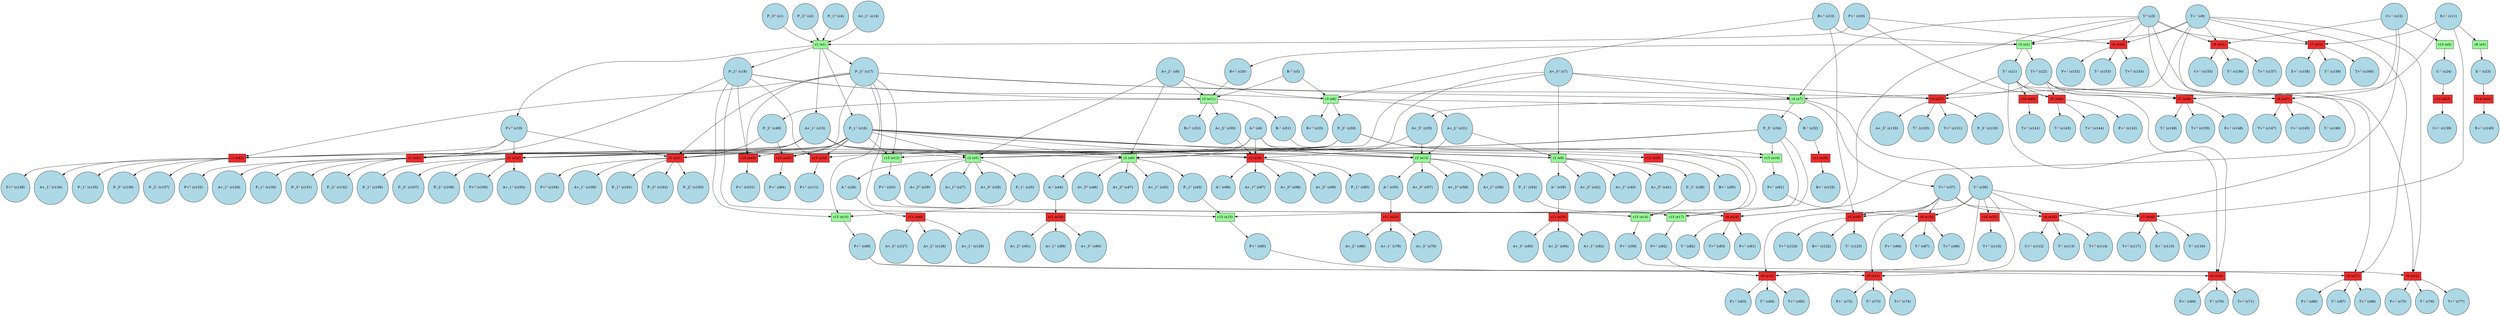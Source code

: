 digraph test {
  c1 -> e1;
  c2 -> e1;
  c3 -> e22;
  c3 -> e24;
  c3 -> e27;
  c3 -> e7;
  c3 -> e50;
  c3 -> e51;
  c3 -> e52;
  c3 -> e2;
  c4 -> e1;
  c5 -> e11;
  c5 -> e6;
  c6 -> e30;
  c6 -> e13;
  c6 -> e9;
  c6 -> e8;
  c6 -> e5;
  c7 -> e30;
  c7 -> e37;
  c7 -> e8;
  c7 -> e7;
  c7 -> e5;
  c8 -> e11;
  c8 -> e9;
  c8 -> e6;
  c8 -> e5;
  c9 -> e22;
  c9 -> e24;
  c9 -> e27;
  c9 -> e7;
  c9 -> e50;
  c9 -> e51;
  c9 -> e52;
  c9 -> e2;
  c10 -> e46;
  c10 -> e50;
  c10 -> e1;
  c11 -> e36;
  c11 -> e48;
  c11 -> e52;
  c11 -> e3;
  c12 -> e35;
  c12 -> e47;
  c12 -> e4;
  c12 -> e51;
  c13 -> e38;
  c13 -> e6;
  c13 -> e2;
  c14 -> e1;
  e1 -> c15;
  c15 -> e30;
  c15 -> e13;
  c15 -> e31;
  c15 -> e32;
  c15 -> e9;
  c15 -> e8;
  c15 -> e41;
  c15 -> e42;
  c15 -> e5;
  e1 -> c16;
  c16 -> e25;
  c16 -> e16;
  c16 -> e30;
  c16 -> e13;
  c16 -> e31;
  c16 -> e32;
  c16 -> e34;
  c16 -> e12;
  c16 -> e9;
  c16 -> e8;
  c16 -> e41;
  c16 -> e42;
  c16 -> e49;
  c16 -> e5;
  e1 -> c17;
  c17 -> e25;
  c17 -> e14;
  c17 -> e31;
  c17 -> e37;
  c17 -> e12;
  c17 -> e10;
  c17 -> e42;
  c17 -> e49;
  c17 -> e7;
  e1 -> c18;
  c18 -> e15;
  c18 -> e34;
  c18 -> e11;
  c18 -> e10;
  c18 -> e41;
  c18 -> e49;
  c18 -> e6;
  e1 -> c19;
  c19 -> e31;
  c19 -> e32;
  c19 -> e41;
  c19 -> e42;
  e2 -> c20;
  c20 -> e11;
  e2 -> c21;
  c21 -> e20;
  c21 -> e37;
  c21 -> e45;
  c21 -> e46;
  c21 -> e47;
  c21 -> e48;
  e2 -> c22;
  c22 -> e20;
  c22 -> e37;
  c22 -> e46;
  c22 -> e47;
  c22 -> e48;
  e3 -> c23;
  c23 -> e44;
  e4 -> c24;
  c24 -> e43;
  e5 -> c25;
  c25 -> e10;
  e5 -> c26;
  c26 -> e40;
  e5 -> c27;
  e5 -> c28;
  e5 -> c29;
  e6 -> c30;
  c30 -> e17;
  c30 -> e16;
  c30 -> e14;
  c30 -> e32;
  c30 -> e12;
  c30 -> e42;
  e6 -> c31;
  c31 -> e13;
  c31 -> e8;
  e6 -> c32;
  c32 -> e39;
  e6 -> c33;
  e7 -> c34;
  c34 -> e17;
  c34 -> e16;
  c34 -> e15;
  c34 -> e32;
  c34 -> e34;
  c34 -> e41;
  e7 -> c35;
  c35 -> e13;
  c35 -> e9;
  e7 -> c36;
  c36 -> e18;
  c36 -> e19;
  c36 -> e21;
  c36 -> e33;
  c36 -> e35;
  c36 -> e36;
  c36 -> e38;
  e7 -> c37;
  c37 -> e18;
  c37 -> e19;
  c37 -> e21;
  c37 -> e35;
  c37 -> e36;
  c37 -> e38;
  e8 -> c38;
  c38 -> e14;
  e8 -> c39;
  c39 -> e29;
  e8 -> c40;
  e8 -> c41;
  e8 -> c42;
  e9 -> c43;
  c43 -> e15;
  e9 -> c44;
  c44 -> e28;
  e9 -> c45;
  e9 -> c46;
  e9 -> c47;
  e10 -> c48;
  c48 -> e20;
  c48 -> e27;
  e11 -> c49;
  c49 -> e25;
  c49 -> e31;
  e11 -> c50;
  c50 -> e30;
  e11 -> c51;
  c51 -> e26;
  e11 -> c52;
  e12 -> c53;
  c53 -> e24;
  e13 -> c54;
  c54 -> e17;
  e13 -> c55;
  c55 -> e23;
  e13 -> c56;
  e13 -> c57;
  e13 -> c58;
  e14 -> c59;
  c59 -> e22;
  e15 -> c60;
  c60 -> e21;
  e16 -> c61;
  c61 -> e19;
  e17 -> c62;
  c62 -> e18;
  e18 -> c63;
  e18 -> c64;
  e18 -> c65;
  e19 -> c66;
  e19 -> c67;
  e19 -> c68;
  e20 -> c69;
  e20 -> c70;
  e20 -> c71;
  e21 -> c72;
  e21 -> c73;
  e21 -> c74;
  e22 -> c75;
  e22 -> c76;
  e22 -> c77;
  e23 -> c78;
  e23 -> c79;
  e23 -> c80;
  e24 -> c81;
  e24 -> c82;
  e24 -> c83;
  e25 -> c84;
  e26 -> c85;
  e27 -> c86;
  e27 -> c87;
  e27 -> c88;
  e28 -> c89;
  e28 -> c90;
  e28 -> c91;
  e29 -> c92;
  e29 -> c93;
  e29 -> c94;
  e30 -> c95;
  e30 -> c96;
  e30 -> c97;
  e30 -> c98;
  e30 -> c99;
  e31 -> c100;
  e31 -> c101;
  e31 -> c102;
  e31 -> c103;
  e31 -> c104;
  e32 -> c105;
  e32 -> c106;
  e32 -> c107;
  e32 -> c108;
  e32 -> c109;
  e33 -> c110;
  e34 -> c111;
  e35 -> c112;
  e35 -> c113;
  e35 -> c114;
  e36 -> c115;
  e36 -> c116;
  e36 -> c117;
  e37 -> c118;
  e37 -> c119;
  e37 -> c120;
  e37 -> c121;
  e38 -> c122;
  e38 -> c123;
  e38 -> c124;
  e39 -> c125;
  e40 -> c126;
  e40 -> c127;
  e40 -> c128;
  e41 -> c129;
  e41 -> c130;
  e41 -> c131;
  e41 -> c132;
  e41 -> c133;
  e42 -> c134;
  e42 -> c135;
  e42 -> c136;
  e42 -> c137;
  e42 -> c138;
  e43 -> c139;
  e44 -> c140;
  e45 -> c141;
  e46 -> c142;
  e46 -> c143;
  e46 -> c144;
  e47 -> c145;
  e47 -> c146;
  e47 -> c147;
  e48 -> c148;
  e48 -> c149;
  e48 -> c150;
  e49 -> c151;
  e50 -> c152;
  e50 -> c153;
  e50 -> c154;
  e51 -> c155;
  e51 -> c156;
  e51 -> c157;
  e52 -> c158;
  e52 -> c159;
  e52 -> c160;
  c1 [fillcolor=lightblue label= <P-_3<FONT COLOR="red"><SUP>0</SUP></FONT>&nbsp;(c1)> shape=circle style=filled];
  c2 [fillcolor=lightblue label= <P-_2<FONT COLOR="red"><SUP>0</SUP></FONT>&nbsp;(c2)> shape=circle style=filled];
  c3 [fillcolor=lightblue label= <T-<FONT COLOR="red"><SUP>0</SUP></FONT>&nbsp;(c3)> shape=circle style=filled];
  c4 [fillcolor=lightblue label= <P-_1<FONT COLOR="red"><SUP>0</SUP></FONT>&nbsp;(c4)> shape=circle style=filled];
  c5 [fillcolor=lightblue label= <B-<FONT COLOR="red"><SUP>0</SUP></FONT>&nbsp;(c5)> shape=circle style=filled];
  c6 [fillcolor=lightblue label= <A-<FONT COLOR="red"><SUP>0</SUP></FONT>&nbsp;(c6)> shape=circle style=filled];
  c7 [fillcolor=lightblue label= <A+_3<FONT COLOR="red"><SUP>1</SUP></FONT>&nbsp;(c7)> shape=circle style=filled];
  c8 [fillcolor=lightblue label= <A+_2<FONT COLOR="red"><SUP>1</SUP></FONT>&nbsp;(c8)> shape=circle style=filled];
  c9 [fillcolor=lightblue label= <T+<FONT COLOR="red"><SUP>1</SUP></FONT>&nbsp;(c9)> shape=circle style=filled];
  c10 [fillcolor=lightblue label= <P+<FONT COLOR="red"><SUP>1</SUP></FONT>&nbsp;(c10)> shape=circle style=filled];
  c11 [fillcolor=lightblue label= <E+<FONT COLOR="red"><SUP>1</SUP></FONT>&nbsp;(c11)> shape=circle style=filled];
  c12 [fillcolor=lightblue label= <C+<FONT COLOR="red"><SUP>1</SUP></FONT>&nbsp;(c12)> shape=circle style=filled];
  c13 [fillcolor=lightblue label= <B+<FONT COLOR="red"><SUP>1</SUP></FONT>&nbsp;(c13)> shape=circle style=filled];
  c14 [fillcolor=lightblue label= <A+_1<FONT COLOR="red"><SUP>1</SUP></FONT>&nbsp;(c14)> shape=circle style=filled];
  c15 [fillcolor=lightblue label= <A+_1<FONT COLOR="red"><SUP>1</SUP></FONT>&nbsp;(c15)> shape=circle style=filled];
  c16 [fillcolor=lightblue label= <P-_1<FONT COLOR="red"><SUP>1</SUP></FONT>&nbsp;(c16)> shape=circle style=filled];
  c17 [fillcolor=lightblue label= <P-_3<FONT COLOR="red"><SUP>1</SUP></FONT>&nbsp;(c17)> shape=circle style=filled];
  c18 [fillcolor=lightblue label= <P-_2<FONT COLOR="red"><SUP>1</SUP></FONT>&nbsp;(c18)> shape=circle style=filled];
  c19 [fillcolor=lightblue label= <P+<FONT COLOR="red"><SUP>0</SUP></FONT>&nbsp;(c19)> shape=circle style=filled];
  c20 [fillcolor=lightblue label= <B+<FONT COLOR="red"><SUP>1</SUP></FONT>&nbsp;(c20)> shape=circle style=filled];
  c21 [fillcolor=lightblue label= <T-<FONT COLOR="red"><SUP>1</SUP></FONT>&nbsp;(c21)> shape=circle style=filled];
  c22 [fillcolor=lightblue label= <T+<FONT COLOR="red"><SUP>0</SUP></FONT>&nbsp;(c22)> shape=circle style=filled];
  c23 [fillcolor=lightblue label= <E-<FONT COLOR="red"><SUP>1</SUP></FONT>&nbsp;(c23)> shape=circle style=filled];
  c24 [fillcolor=lightblue label= <C-<FONT COLOR="red"><SUP>1</SUP></FONT>&nbsp;(c24)> shape=circle style=filled];
  c25 [fillcolor=lightblue label= <P-_1<FONT COLOR="red"><SUP>1</SUP></FONT>&nbsp;(c25)> shape=circle style=filled];
  c26 [fillcolor=lightblue label= <A-<FONT COLOR="red"><SUP>1</SUP></FONT>&nbsp;(c26)> shape=circle style=filled];
  c27 [fillcolor=lightblue label= <A+_1<FONT COLOR="red"><SUP>0</SUP></FONT>&nbsp;(c27)> shape=circle style=filled];
  c28 [fillcolor=lightblue label= <A+_3<FONT COLOR="red"><SUP>0</SUP></FONT>&nbsp;(c28)> shape=circle style=filled];
  c29 [fillcolor=lightblue label= <A+_2<FONT COLOR="red"><SUP>0</SUP></FONT>&nbsp;(c29)> shape=circle style=filled];
  c30 [fillcolor=lightblue label= <P-_2<FONT COLOR="red"><SUP>1</SUP></FONT>&nbsp;(c30)> shape=circle style=filled];
  c31 [fillcolor=lightblue label= <A+_2<FONT COLOR="red"><SUP>1</SUP></FONT>&nbsp;(c31)> shape=circle style=filled];
  c32 [fillcolor=lightblue label= <B-<FONT COLOR="red"><SUP>1</SUP></FONT>&nbsp;(c32)> shape=circle style=filled];
  c33 [fillcolor=lightblue label= <B+<FONT COLOR="red"><SUP>0</SUP></FONT>&nbsp;(c33)> shape=circle style=filled];
  c34 [fillcolor=lightblue label= <P-_3<FONT COLOR="red"><SUP>1</SUP></FONT>&nbsp;(c34)> shape=circle style=filled];
  c35 [fillcolor=lightblue label= <A+_3<FONT COLOR="red"><SUP>1</SUP></FONT>&nbsp;(c35)> shape=circle style=filled];
  c36 [fillcolor=lightblue label= <T-<FONT COLOR="red"><SUP>1</SUP></FONT>&nbsp;(c36)> shape=circle style=filled];
  c37 [fillcolor=lightblue label= <T+<FONT COLOR="red"><SUP>0</SUP></FONT>&nbsp;(c37)> shape=circle style=filled];
  c38 [fillcolor=lightblue label= <P-_1<FONT COLOR="red"><SUP>1</SUP></FONT>&nbsp;(c38)> shape=circle style=filled];
  c39 [fillcolor=lightblue label= <A-<FONT COLOR="red"><SUP>1</SUP></FONT>&nbsp;(c39)> shape=circle style=filled];
  c40 [fillcolor=lightblue label= <A+_1<FONT COLOR="red"><SUP>0</SUP></FONT>&nbsp;(c40)> shape=circle style=filled];
  c41 [fillcolor=lightblue label= <A+_3<FONT COLOR="red"><SUP>0</SUP></FONT>&nbsp;(c41)> shape=circle style=filled];
  c42 [fillcolor=lightblue label= <A+_2<FONT COLOR="red"><SUP>0</SUP></FONT>&nbsp;(c42)> shape=circle style=filled];
  c43 [fillcolor=lightblue label= <P-_1<FONT COLOR="red"><SUP>1</SUP></FONT>&nbsp;(c43)> shape=circle style=filled];
  c44 [fillcolor=lightblue label= <A-<FONT COLOR="red"><SUP>1</SUP></FONT>&nbsp;(c44)> shape=circle style=filled];
  c45 [fillcolor=lightblue label= <A+_1<FONT COLOR="red"><SUP>0</SUP></FONT>&nbsp;(c45)> shape=circle style=filled];
  c46 [fillcolor=lightblue label= <A+_3<FONT COLOR="red"><SUP>0</SUP></FONT>&nbsp;(c46)> shape=circle style=filled];
  c47 [fillcolor=lightblue label= <A+_2<FONT COLOR="red"><SUP>0</SUP></FONT>&nbsp;(c47)> shape=circle style=filled];
  c48 [fillcolor=lightblue label= <P+<FONT COLOR="red"><SUP>1</SUP></FONT>&nbsp;(c48)> shape=circle style=filled];
  c49 [fillcolor=lightblue label= <P-_2<FONT COLOR="red"><SUP>1</SUP></FONT>&nbsp;(c49)> shape=circle style=filled];
  c50 [fillcolor=lightblue label= <A+_2<FONT COLOR="red"><SUP>1</SUP></FONT>&nbsp;(c50)> shape=circle style=filled];
  c51 [fillcolor=lightblue label= <B-<FONT COLOR="red"><SUP>1</SUP></FONT>&nbsp;(c51)> shape=circle style=filled];
  c52 [fillcolor=lightblue label= <B+<FONT COLOR="red"><SUP>0</SUP></FONT>&nbsp;(c52)> shape=circle style=filled];
  c53 [fillcolor=lightblue label= <P+<FONT COLOR="red"><SUP>1</SUP></FONT>&nbsp;(c53)> shape=circle style=filled];
  c54 [fillcolor=lightblue label= <P-_1<FONT COLOR="red"><SUP>1</SUP></FONT>&nbsp;(c54)> shape=circle style=filled];
  c55 [fillcolor=lightblue label= <A-<FONT COLOR="red"><SUP>1</SUP></FONT>&nbsp;(c55)> shape=circle style=filled];
  c56 [fillcolor=lightblue label= <A+_1<FONT COLOR="red"><SUP>0</SUP></FONT>&nbsp;(c56)> shape=circle style=filled];
  c57 [fillcolor=lightblue label= <A+_3<FONT COLOR="red"><SUP>0</SUP></FONT>&nbsp;(c57)> shape=circle style=filled];
  c58 [fillcolor=lightblue label= <A+_2<FONT COLOR="red"><SUP>0</SUP></FONT>&nbsp;(c58)> shape=circle style=filled];
  c59 [fillcolor=lightblue label= <P+<FONT COLOR="red"><SUP>1</SUP></FONT>&nbsp;(c59)> shape=circle style=filled];
  c60 [fillcolor=lightblue label= <P+<FONT COLOR="red"><SUP>1</SUP></FONT>&nbsp;(c60)> shape=circle style=filled];
  c61 [fillcolor=lightblue label= <P+<FONT COLOR="red"><SUP>1</SUP></FONT>&nbsp;(c61)> shape=circle style=filled];
  c62 [fillcolor=lightblue label= <P+<FONT COLOR="red"><SUP>1</SUP></FONT>&nbsp;(c62)> shape=circle style=filled];
  c63 [fillcolor=lightblue label= <P+<FONT COLOR="red"><SUP>1</SUP></FONT>&nbsp;(c63)> shape=circle style=filled];
  c64 [fillcolor=lightblue label= <T-<FONT COLOR="red"><SUP>1</SUP></FONT>&nbsp;(c64)> shape=circle style=filled];
  c65 [fillcolor=lightblue label= <T+<FONT COLOR="red"><SUP>0</SUP></FONT>&nbsp;(c65)> shape=circle style=filled];
  c66 [fillcolor=lightblue label= <P+<FONT COLOR="red"><SUP>1</SUP></FONT>&nbsp;(c66)> shape=circle style=filled];
  c67 [fillcolor=lightblue label= <T-<FONT COLOR="red"><SUP>1</SUP></FONT>&nbsp;(c67)> shape=circle style=filled];
  c68 [fillcolor=lightblue label= <T+<FONT COLOR="red"><SUP>0</SUP></FONT>&nbsp;(c68)> shape=circle style=filled];
  c69 [fillcolor=lightblue label= <P+<FONT COLOR="red"><SUP>1</SUP></FONT>&nbsp;(c69)> shape=circle style=filled];
  c70 [fillcolor=lightblue label= <T-<FONT COLOR="red"><SUP>1</SUP></FONT>&nbsp;(c70)> shape=circle style=filled];
  c71 [fillcolor=lightblue label= <T+<FONT COLOR="red"><SUP>0</SUP></FONT>&nbsp;(c71)> shape=circle style=filled];
  c72 [fillcolor=lightblue label= <P+<FONT COLOR="red"><SUP>1</SUP></FONT>&nbsp;(c72)> shape=circle style=filled];
  c73 [fillcolor=lightblue label= <T-<FONT COLOR="red"><SUP>1</SUP></FONT>&nbsp;(c73)> shape=circle style=filled];
  c74 [fillcolor=lightblue label= <T+<FONT COLOR="red"><SUP>0</SUP></FONT>&nbsp;(c74)> shape=circle style=filled];
  c75 [fillcolor=lightblue label= <P+<FONT COLOR="red"><SUP>1</SUP></FONT>&nbsp;(c75)> shape=circle style=filled];
  c76 [fillcolor=lightblue label= <T-<FONT COLOR="red"><SUP>1</SUP></FONT>&nbsp;(c76)> shape=circle style=filled];
  c77 [fillcolor=lightblue label= <T+<FONT COLOR="red"><SUP>0</SUP></FONT>&nbsp;(c77)> shape=circle style=filled];
  c78 [fillcolor=lightblue label= <A+_1<FONT COLOR="red"><SUP>1</SUP></FONT>&nbsp;(c78)> shape=circle style=filled];
  c79 [fillcolor=lightblue label= <A+_3<FONT COLOR="red"><SUP>1</SUP></FONT>&nbsp;(c79)> shape=circle style=filled];
  c80 [fillcolor=lightblue label= <A+_2<FONT COLOR="red"><SUP>1</SUP></FONT>&nbsp;(c80)> shape=circle style=filled];
  c81 [fillcolor=lightblue label= <P+<FONT COLOR="red"><SUP>1</SUP></FONT>&nbsp;(c81)> shape=circle style=filled];
  c82 [fillcolor=lightblue label= <T-<FONT COLOR="red"><SUP>1</SUP></FONT>&nbsp;(c82)> shape=circle style=filled];
  c83 [fillcolor=lightblue label= <T+<FONT COLOR="red"><SUP>0</SUP></FONT>&nbsp;(c83)> shape=circle style=filled];
  c84 [fillcolor=lightblue label= <P+<FONT COLOR="red"><SUP>1</SUP></FONT>&nbsp;(c84)> shape=circle style=filled];
  c85 [fillcolor=lightblue label= <B+<FONT COLOR="red"><SUP>1</SUP></FONT>&nbsp;(c85)> shape=circle style=filled];
  c86 [fillcolor=lightblue label= <P+<FONT COLOR="red"><SUP>1</SUP></FONT>&nbsp;(c86)> shape=circle style=filled];
  c87 [fillcolor=lightblue label= <T-<FONT COLOR="red"><SUP>1</SUP></FONT>&nbsp;(c87)> shape=circle style=filled];
  c88 [fillcolor=lightblue label= <T+<FONT COLOR="red"><SUP>0</SUP></FONT>&nbsp;(c88)> shape=circle style=filled];
  c89 [fillcolor=lightblue label= <A+_1<FONT COLOR="red"><SUP>1</SUP></FONT>&nbsp;(c89)> shape=circle style=filled];
  c90 [fillcolor=lightblue label= <A+_3<FONT COLOR="red"><SUP>1</SUP></FONT>&nbsp;(c90)> shape=circle style=filled];
  c91 [fillcolor=lightblue label= <A+_2<FONT COLOR="red"><SUP>1</SUP></FONT>&nbsp;(c91)> shape=circle style=filled];
  c92 [fillcolor=lightblue label= <A+_1<FONT COLOR="red"><SUP>1</SUP></FONT>&nbsp;(c92)> shape=circle style=filled];
  c93 [fillcolor=lightblue label= <A+_3<FONT COLOR="red"><SUP>1</SUP></FONT>&nbsp;(c93)> shape=circle style=filled];
  c94 [fillcolor=lightblue label= <A+_2<FONT COLOR="red"><SUP>1</SUP></FONT>&nbsp;(c94)> shape=circle style=filled];
  c95 [fillcolor=lightblue label= <P-_1<FONT COLOR="red"><SUP>1</SUP></FONT>&nbsp;(c95)> shape=circle style=filled];
  c96 [fillcolor=lightblue label= <A-<FONT COLOR="red"><SUP>1</SUP></FONT>&nbsp;(c96)> shape=circle style=filled];
  c97 [fillcolor=lightblue label= <A+_1<FONT COLOR="red"><SUP>0</SUP></FONT>&nbsp;(c97)> shape=circle style=filled];
  c98 [fillcolor=lightblue label= <A+_3<FONT COLOR="red"><SUP>0</SUP></FONT>&nbsp;(c98)> shape=circle style=filled];
  c99 [fillcolor=lightblue label= <A+_2<FONT COLOR="red"><SUP>0</SUP></FONT>&nbsp;(c99)> shape=circle style=filled];
  c100 [fillcolor=lightblue label= <A+_1<FONT COLOR="red"><SUP>1</SUP></FONT>&nbsp;(c100)> shape=circle style=filled];
  c101 [fillcolor=lightblue label= <P-_1<FONT COLOR="red"><SUP>1</SUP></FONT>&nbsp;(c101)> shape=circle style=filled];
  c102 [fillcolor=lightblue label= <P-_3<FONT COLOR="red"><SUP>1</SUP></FONT>&nbsp;(c102)> shape=circle style=filled];
  c103 [fillcolor=lightblue label= <P-_2<FONT COLOR="red"><SUP>1</SUP></FONT>&nbsp;(c103)> shape=circle style=filled];
  c104 [fillcolor=lightblue label= <P+<FONT COLOR="red"><SUP>0</SUP></FONT>&nbsp;(c104)> shape=circle style=filled];
  c105 [fillcolor=lightblue label= <A+_1<FONT COLOR="red"><SUP>1</SUP></FONT>&nbsp;(c105)> shape=circle style=filled];
  c106 [fillcolor=lightblue label= <P-_1<FONT COLOR="red"><SUP>1</SUP></FONT>&nbsp;(c106)> shape=circle style=filled];
  c107 [fillcolor=lightblue label= <P-_3<FONT COLOR="red"><SUP>1</SUP></FONT>&nbsp;(c107)> shape=circle style=filled];
  c108 [fillcolor=lightblue label= <P-_2<FONT COLOR="red"><SUP>1</SUP></FONT>&nbsp;(c108)> shape=circle style=filled];
  c109 [fillcolor=lightblue label= <P+<FONT COLOR="red"><SUP>0</SUP></FONT>&nbsp;(c109)> shape=circle style=filled];
  c110 [fillcolor=lightblue label= <T+<FONT COLOR="red"><SUP>1</SUP></FONT>&nbsp;(c110)> shape=circle style=filled];
  c111 [fillcolor=lightblue label= <P+<FONT COLOR="red"><SUP>1</SUP></FONT>&nbsp;(c111)> shape=circle style=filled];
  c112 [fillcolor=lightblue label= <C+<FONT COLOR="red"><SUP>1</SUP></FONT>&nbsp;(c112)> shape=circle style=filled];
  c113 [fillcolor=lightblue label= <T-<FONT COLOR="red"><SUP>1</SUP></FONT>&nbsp;(c113)> shape=circle style=filled];
  c114 [fillcolor=lightblue label= <T+<FONT COLOR="red"><SUP>0</SUP></FONT>&nbsp;(c114)> shape=circle style=filled];
  c115 [fillcolor=lightblue label= <E+<FONT COLOR="red"><SUP>1</SUP></FONT>&nbsp;(c115)> shape=circle style=filled];
  c116 [fillcolor=lightblue label= <T-<FONT COLOR="red"><SUP>1</SUP></FONT>&nbsp;(c116)> shape=circle style=filled];
  c117 [fillcolor=lightblue label= <T+<FONT COLOR="red"><SUP>0</SUP></FONT>&nbsp;(c117)> shape=circle style=filled];
  c118 [fillcolor=lightblue label= <P-_3<FONT COLOR="red"><SUP>1</SUP></FONT>&nbsp;(c118)> shape=circle style=filled];
  c119 [fillcolor=lightblue label= <A+_3<FONT COLOR="red"><SUP>1</SUP></FONT>&nbsp;(c119)> shape=circle style=filled];
  c120 [fillcolor=lightblue label= <T-<FONT COLOR="red"><SUP>1</SUP></FONT>&nbsp;(c120)> shape=circle style=filled];
  c121 [fillcolor=lightblue label= <T+<FONT COLOR="red"><SUP>0</SUP></FONT>&nbsp;(c121)> shape=circle style=filled];
  c122 [fillcolor=lightblue label= <B+<FONT COLOR="red"><SUP>1</SUP></FONT>&nbsp;(c122)> shape=circle style=filled];
  c123 [fillcolor=lightblue label= <T-<FONT COLOR="red"><SUP>1</SUP></FONT>&nbsp;(c123)> shape=circle style=filled];
  c124 [fillcolor=lightblue label= <T+<FONT COLOR="red"><SUP>0</SUP></FONT>&nbsp;(c124)> shape=circle style=filled];
  c125 [fillcolor=lightblue label= <B+<FONT COLOR="red"><SUP>1</SUP></FONT>&nbsp;(c125)> shape=circle style=filled];
  c126 [fillcolor=lightblue label= <A+_1<FONT COLOR="red"><SUP>1</SUP></FONT>&nbsp;(c126)> shape=circle style=filled];
  c127 [fillcolor=lightblue label= <A+_3<FONT COLOR="red"><SUP>1</SUP></FONT>&nbsp;(c127)> shape=circle style=filled];
  c128 [fillcolor=lightblue label= <A+_2<FONT COLOR="red"><SUP>1</SUP></FONT>&nbsp;(c128)> shape=circle style=filled];
  c129 [fillcolor=lightblue label= <A+_1<FONT COLOR="red"><SUP>1</SUP></FONT>&nbsp;(c129)> shape=circle style=filled];
  c130 [fillcolor=lightblue label= <P-_1<FONT COLOR="red"><SUP>1</SUP></FONT>&nbsp;(c130)> shape=circle style=filled];
  c131 [fillcolor=lightblue label= <P-_3<FONT COLOR="red"><SUP>1</SUP></FONT>&nbsp;(c131)> shape=circle style=filled];
  c132 [fillcolor=lightblue label= <P-_2<FONT COLOR="red"><SUP>1</SUP></FONT>&nbsp;(c132)> shape=circle style=filled];
  c133 [fillcolor=lightblue label= <P+<FONT COLOR="red"><SUP>0</SUP></FONT>&nbsp;(c133)> shape=circle style=filled];
  c134 [fillcolor=lightblue label= <A+_1<FONT COLOR="red"><SUP>1</SUP></FONT>&nbsp;(c134)> shape=circle style=filled];
  c135 [fillcolor=lightblue label= <P-_1<FONT COLOR="red"><SUP>1</SUP></FONT>&nbsp;(c135)> shape=circle style=filled];
  c136 [fillcolor=lightblue label= <P-_3<FONT COLOR="red"><SUP>1</SUP></FONT>&nbsp;(c136)> shape=circle style=filled];
  c137 [fillcolor=lightblue label= <P-_2<FONT COLOR="red"><SUP>1</SUP></FONT>&nbsp;(c137)> shape=circle style=filled];
  c138 [fillcolor=lightblue label= <P+<FONT COLOR="red"><SUP>0</SUP></FONT>&nbsp;(c138)> shape=circle style=filled];
  c139 [fillcolor=lightblue label= <C+<FONT COLOR="red"><SUP>1</SUP></FONT>&nbsp;(c139)> shape=circle style=filled];
  c140 [fillcolor=lightblue label= <E+<FONT COLOR="red"><SUP>1</SUP></FONT>&nbsp;(c140)> shape=circle style=filled];
  c141 [fillcolor=lightblue label= <T+<FONT COLOR="red"><SUP>1</SUP></FONT>&nbsp;(c141)> shape=circle style=filled];
  c142 [fillcolor=lightblue label= <P+<FONT COLOR="red"><SUP>1</SUP></FONT>&nbsp;(c142)> shape=circle style=filled];
  c143 [fillcolor=lightblue label= <T-<FONT COLOR="red"><SUP>1</SUP></FONT>&nbsp;(c143)> shape=circle style=filled];
  c144 [fillcolor=lightblue label= <T+<FONT COLOR="red"><SUP>0</SUP></FONT>&nbsp;(c144)> shape=circle style=filled];
  c145 [fillcolor=lightblue label= <C+<FONT COLOR="red"><SUP>1</SUP></FONT>&nbsp;(c145)> shape=circle style=filled];
  c146 [fillcolor=lightblue label= <T-<FONT COLOR="red"><SUP>1</SUP></FONT>&nbsp;(c146)> shape=circle style=filled];
  c147 [fillcolor=lightblue label= <T+<FONT COLOR="red"><SUP>0</SUP></FONT>&nbsp;(c147)> shape=circle style=filled];
  c148 [fillcolor=lightblue label= <E+<FONT COLOR="red"><SUP>1</SUP></FONT>&nbsp;(c148)> shape=circle style=filled];
  c149 [fillcolor=lightblue label= <T-<FONT COLOR="red"><SUP>1</SUP></FONT>&nbsp;(c149)> shape=circle style=filled];
  c150 [fillcolor=lightblue label= <T+<FONT COLOR="red"><SUP>0</SUP></FONT>&nbsp;(c150)> shape=circle style=filled];
  c151 [fillcolor=lightblue label= <P+<FONT COLOR="red"><SUP>1</SUP></FONT>&nbsp;(c151)> shape=circle style=filled];
  c152 [fillcolor=lightblue label= <P+<FONT COLOR="red"><SUP>1</SUP></FONT>&nbsp;(c152)> shape=circle style=filled];
  c153 [fillcolor=lightblue label= <T-<FONT COLOR="red"><SUP>1</SUP></FONT>&nbsp;(c153)> shape=circle style=filled];
  c154 [fillcolor=lightblue label= <T+<FONT COLOR="red"><SUP>0</SUP></FONT>&nbsp;(c154)> shape=circle style=filled];
  c155 [fillcolor=lightblue label= <C+<FONT COLOR="red"><SUP>1</SUP></FONT>&nbsp;(c155)> shape=circle style=filled];
  c156 [fillcolor=lightblue label= <T-<FONT COLOR="red"><SUP>1</SUP></FONT>&nbsp;(c156)> shape=circle style=filled];
  c157 [fillcolor=lightblue label= <T+<FONT COLOR="red"><SUP>0</SUP></FONT>&nbsp;(c157)> shape=circle style=filled];
  c158 [fillcolor=lightblue label= <E+<FONT COLOR="red"><SUP>1</SUP></FONT>&nbsp;(c158)> shape=circle style=filled];
  c159 [fillcolor=lightblue label= <T-<FONT COLOR="red"><SUP>1</SUP></FONT>&nbsp;(c159)> shape=circle style=filled];
  c160 [fillcolor=lightblue label= <T+<FONT COLOR="red"><SUP>0</SUP></FONT>&nbsp;(c160)> shape=circle style=filled];
  e1 [fillcolor=palegreen label="r1 (e1)" shape=box style=filled];
  e2 [fillcolor=palegreen label="r5 (e2)" shape=box style=filled];
  e3 [fillcolor=palegreen label="r6 (e3)" shape=box style=filled];
  e4 [fillcolor=palegreen label="r10 (e4)" shape=box style=filled];
  e5 [fillcolor=palegreen label="r2 (e5)" shape=box style=filled];
  e6 [fillcolor=palegreen label="r3 (e6)" shape=box style=filled];
  e7 [fillcolor=palegreen label="r4 (e7)" shape=box style=filled];
  e8 [fillcolor=palegreen label="r2 (e8)" shape=box style=filled];
  e9 [fillcolor=palegreen label="r2 (e9)" shape=box style=filled];
  e10 [fillcolor=palegreen label="r15 (e10)" shape=box style=filled];
  e11 [fillcolor=palegreen label="r3 (e11)" shape=box style=filled];
  e12 [fillcolor=palegreen label="r15 (e12)" shape=box style=filled];
  e13 [fillcolor=palegreen label="r2 (e13)" shape=box style=filled];
  e14 [fillcolor=palegreen label="r15 (e14)" shape=box style=filled];
  e15 [fillcolor=palegreen label="r15 (e15)" shape=box style=filled];
  e16 [fillcolor=palegreen label="r15 (e16)" shape=box style=filled];
  e17 [fillcolor=palegreen label="r15 (e17)" shape=box style=filled];
  e18 [fillcolor=firebrick2 label="r9 (e18)" shape=box style=filled];
  e19 [fillcolor=firebrick2 label="r9 (e19)" shape=box style=filled];
  e20 [fillcolor=firebrick2 label="r9 (e20)" shape=box style=filled];
  e21 [fillcolor=firebrick2 label="r9 (e21)" shape=box style=filled];
  e22 [fillcolor=firebrick2 label="r9 (e22)" shape=box style=filled];
  e23 [fillcolor=firebrick2 label="r11 (e23)" shape=box style=filled];
  e24 [fillcolor=firebrick2 label="r9 (e24)" shape=box style=filled];
  e25 [fillcolor=firebrick2 label="r15 (e25)" shape=box style=filled];
  e26 [fillcolor=firebrick2 label="r12 (e26)" shape=box style=filled];
  e27 [fillcolor=firebrick2 label="r9 (e27)" shape=box style=filled];
  e28 [fillcolor=firebrick2 label="r11 (e28)" shape=box style=filled];
  e29 [fillcolor=firebrick2 label="r11 (e29)" shape=box style=filled];
  e30 [fillcolor=firebrick2 label="r2 (e30)" shape=box style=filled];
  e31 [fillcolor=firebrick2 label="r1 (e31)" shape=box style=filled];
  e32 [fillcolor=firebrick2 label="r1 (e32)" shape=box style=filled];
  e33 [fillcolor=firebrick2 label="r16 (e33)" shape=box style=filled];
  e34 [fillcolor=firebrick2 label="r15 (e34)" shape=box style=filled];
  e35 [fillcolor=firebrick2 label="r8 (e35)" shape=box style=filled];
  e36 [fillcolor=firebrick2 label="r7 (e36)" shape=box style=filled];
  e37 [fillcolor=firebrick2 label="r4 (e37)" shape=box style=filled];
  e38 [fillcolor=firebrick2 label="r5 (e38)" shape=box style=filled];
  e39 [fillcolor=firebrick2 label="r12 (e39)" shape=box style=filled];
  e40 [fillcolor=firebrick2 label="r11 (e40)" shape=box style=filled];
  e41 [fillcolor=firebrick2 label="r1 (e41)" shape=box style=filled];
  e42 [fillcolor=firebrick2 label="r1 (e42)" shape=box style=filled];
  e43 [fillcolor=firebrick2 label="r13 (e43)" shape=box style=filled];
  e44 [fillcolor=firebrick2 label="r14 (e44)" shape=box style=filled];
  e45 [fillcolor=firebrick2 label="r16 (e45)" shape=box style=filled];
  e46 [fillcolor=firebrick2 label="r9 (e46)" shape=box style=filled];
  e47 [fillcolor=firebrick2 label="r8 (e47)" shape=box style=filled];
  e48 [fillcolor=firebrick2 label="r7 (e48)" shape=box style=filled];
  e49 [fillcolor=firebrick2 label="r15 (e49)" shape=box style=filled];
  e50 [fillcolor=firebrick2 label="r9 (e50)" shape=box style=filled];
  e51 [fillcolor=firebrick2 label="r8 (e51)" shape=box style=filled];
  e52 [fillcolor=firebrick2 label="r7 (e52)" shape=box style=filled];
}
